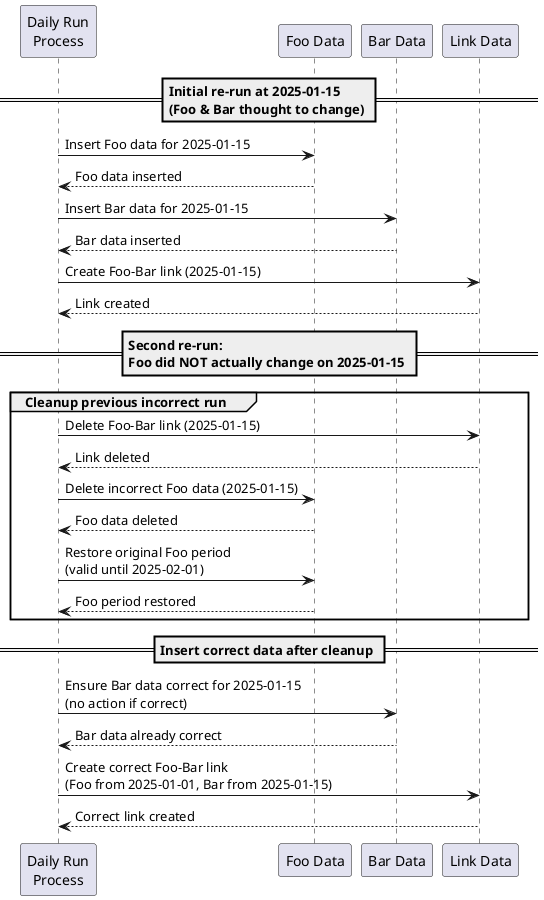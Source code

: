 @startuml
participant "Daily Run\nProcess" as process
participant "Foo Data" as foo
participant "Bar Data" as bar
participant "Link Data" as link

== Initial re-run at 2025-01-15\n(Foo & Bar thought to change) ==

process -> foo : Insert Foo data for 2025-01-15
foo --> process : Foo data inserted

process -> bar : Insert Bar data for 2025-01-15
bar --> process : Bar data inserted

process -> link : Create Foo-Bar link (2025-01-15)
link --> process : Link created

== Second re-run:\nFoo did NOT actually change on 2025-01-15 ==

group Cleanup previous incorrect run
    process -> link : Delete Foo-Bar link (2025-01-15)
    link --> process : Link deleted

    process -> foo : Delete incorrect Foo data (2025-01-15)
    foo --> process : Foo data deleted

    process -> foo : Restore original Foo period\n(valid until 2025-02-01)
    foo --> process : Foo period restored
end

== Insert correct data after cleanup ==

process -> bar : Ensure Bar data correct for 2025-01-15\n(no action if correct)
bar --> process : Bar data already correct

process -> link : Create correct Foo-Bar link\n(Foo from 2025-01-01, Bar from 2025-01-15)
link --> process : Correct link created

@enduml